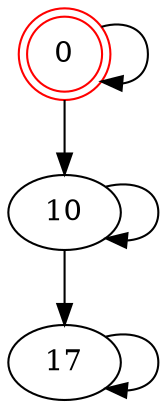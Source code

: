 digraph G {
  17;
  0 [shape=doublecircle, color=red];
  10;
  17 -> 17 [label=""];
  0 -> 0 [label=""];
  0 -> 10 [label=""];
  10 -> 10 [label=""];
  10 -> 17 [label=""];
}
